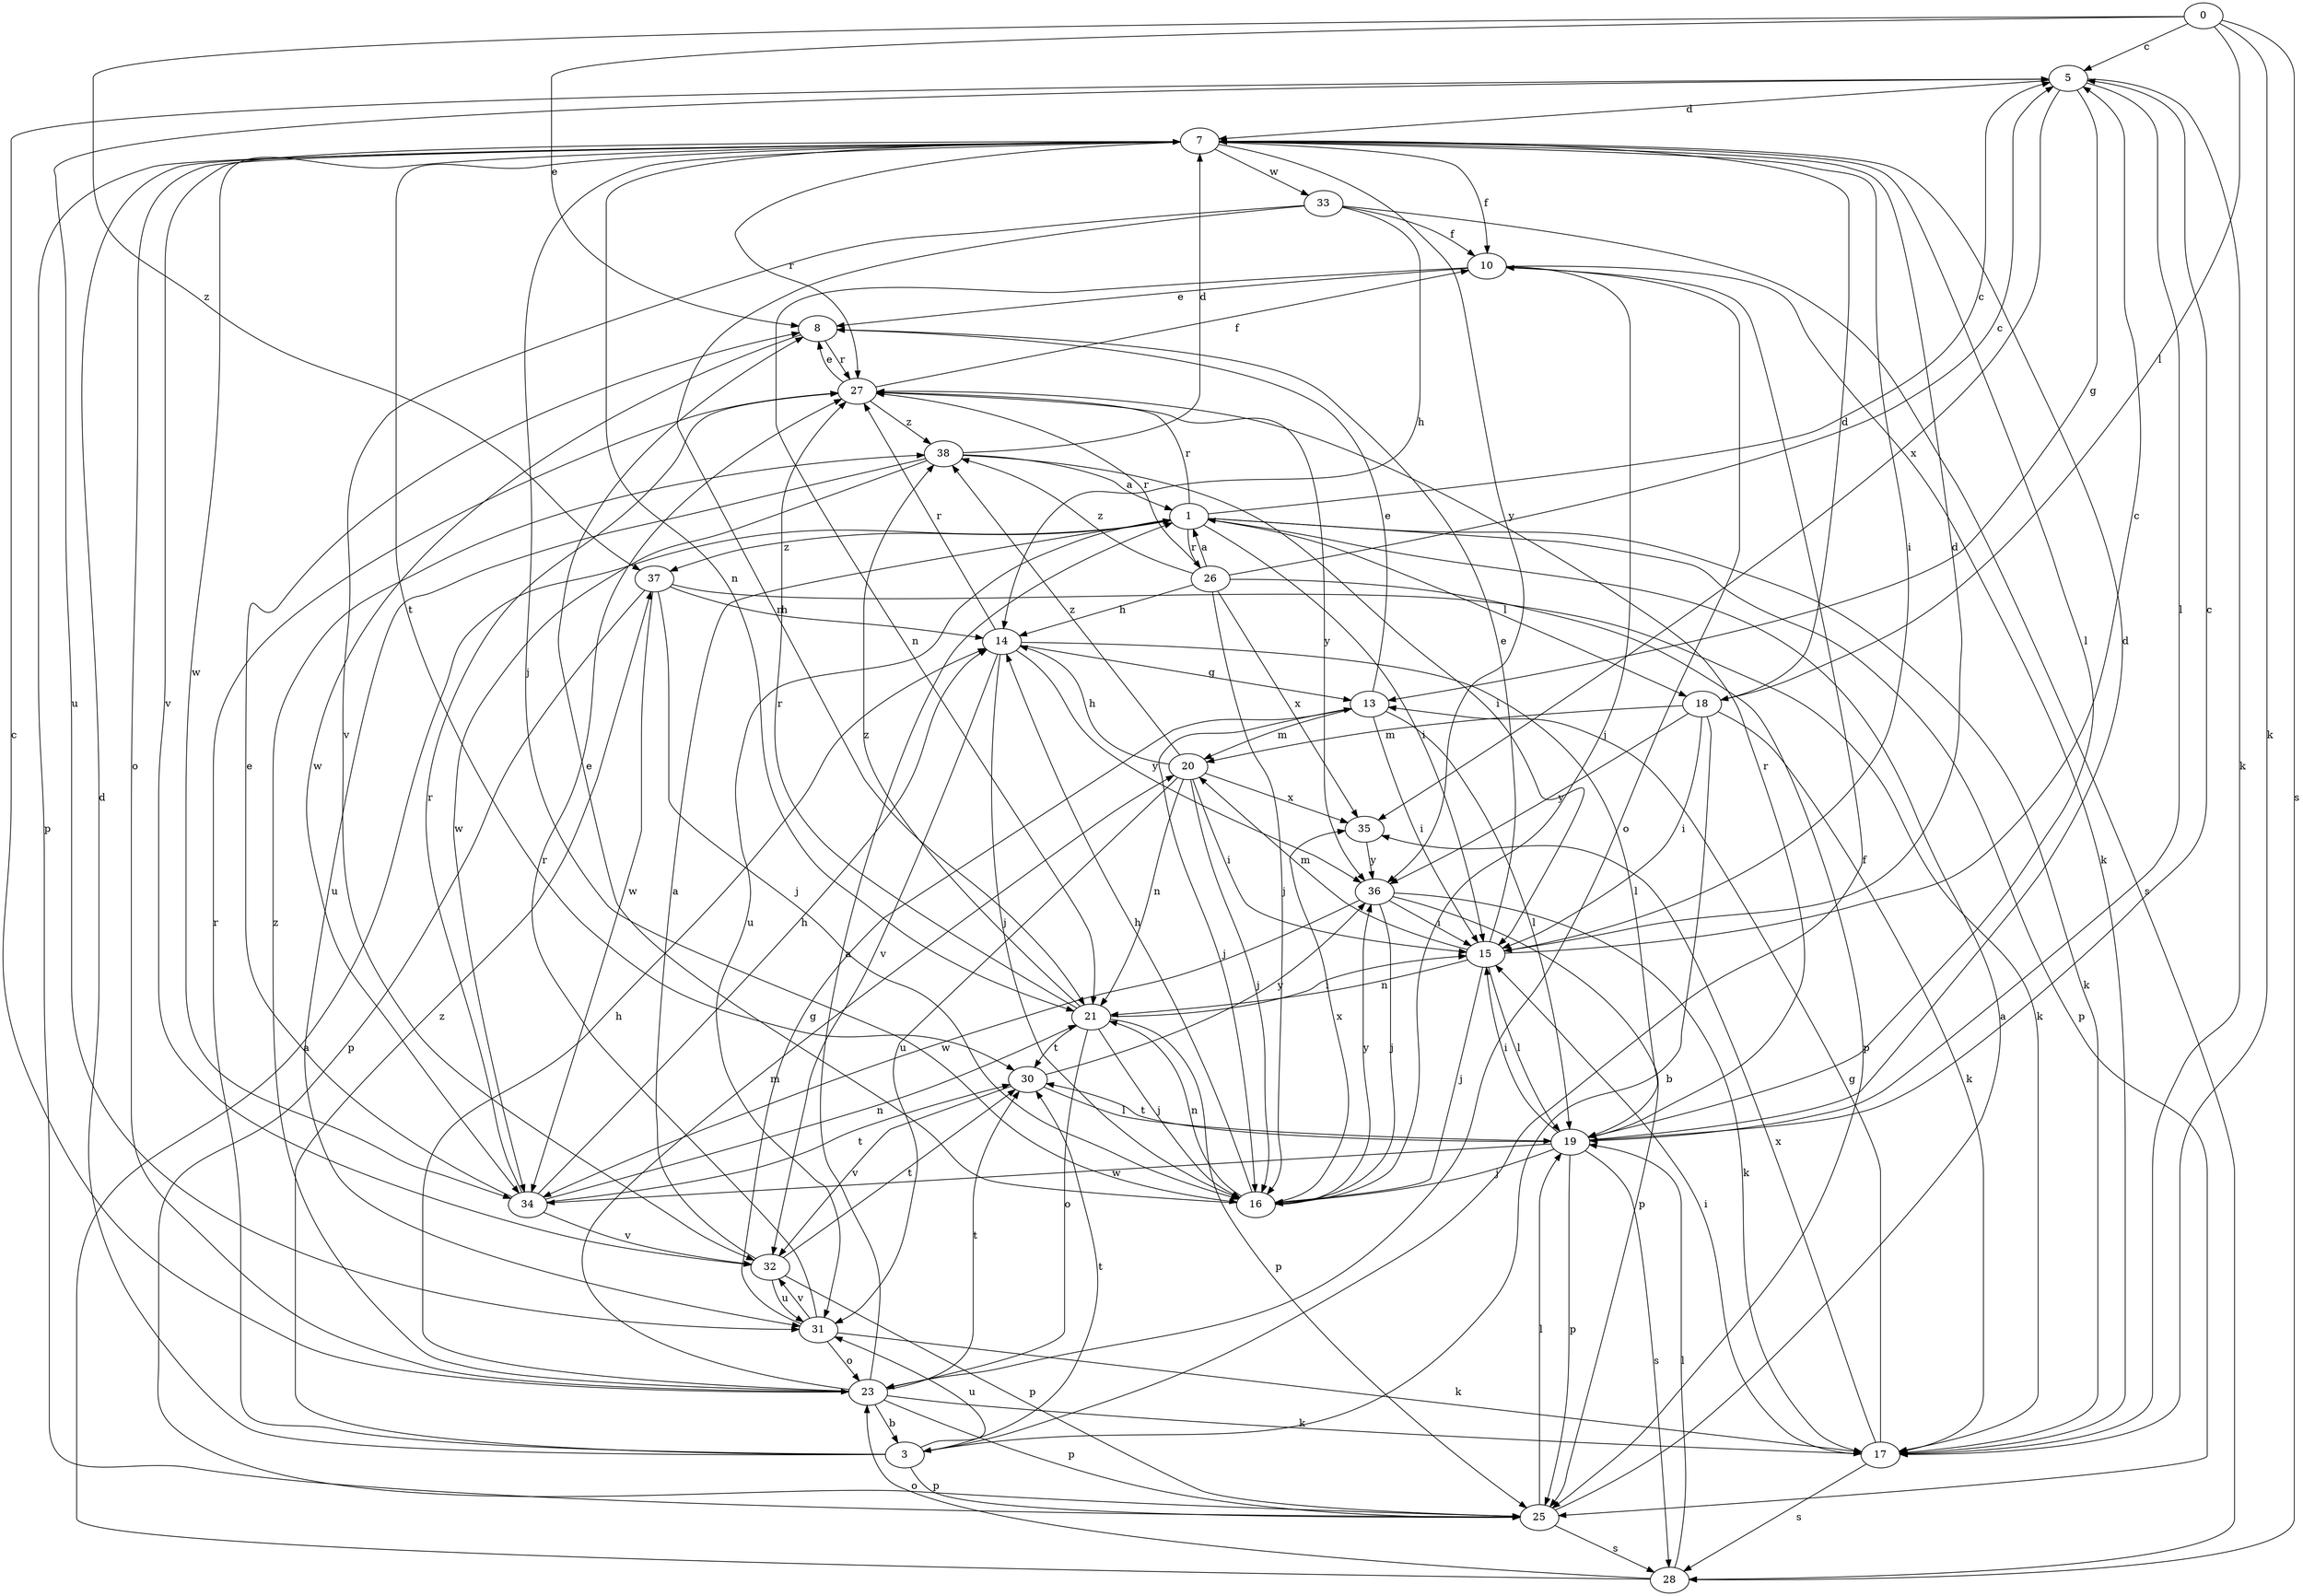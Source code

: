 strict digraph  {
0;
1;
3;
5;
7;
8;
10;
13;
14;
15;
16;
17;
18;
19;
20;
21;
23;
25;
26;
27;
28;
30;
31;
32;
33;
34;
35;
36;
37;
38;
0 -> 5  [label=c];
0 -> 8  [label=e];
0 -> 17  [label=k];
0 -> 18  [label=l];
0 -> 28  [label=s];
0 -> 37  [label=z];
1 -> 5  [label=c];
1 -> 15  [label=i];
1 -> 17  [label=k];
1 -> 18  [label=l];
1 -> 25  [label=p];
1 -> 26  [label=r];
1 -> 27  [label=r];
1 -> 31  [label=u];
1 -> 37  [label=z];
3 -> 7  [label=d];
3 -> 10  [label=f];
3 -> 25  [label=p];
3 -> 27  [label=r];
3 -> 30  [label=t];
3 -> 31  [label=u];
3 -> 37  [label=z];
5 -> 7  [label=d];
5 -> 13  [label=g];
5 -> 17  [label=k];
5 -> 19  [label=l];
5 -> 31  [label=u];
5 -> 35  [label=x];
7 -> 10  [label=f];
7 -> 15  [label=i];
7 -> 16  [label=j];
7 -> 19  [label=l];
7 -> 21  [label=n];
7 -> 23  [label=o];
7 -> 25  [label=p];
7 -> 27  [label=r];
7 -> 30  [label=t];
7 -> 32  [label=v];
7 -> 33  [label=w];
7 -> 34  [label=w];
7 -> 36  [label=y];
8 -> 27  [label=r];
8 -> 34  [label=w];
10 -> 8  [label=e];
10 -> 16  [label=j];
10 -> 17  [label=k];
10 -> 21  [label=n];
10 -> 23  [label=o];
13 -> 8  [label=e];
13 -> 15  [label=i];
13 -> 16  [label=j];
13 -> 19  [label=l];
13 -> 20  [label=m];
14 -> 13  [label=g];
14 -> 16  [label=j];
14 -> 19  [label=l];
14 -> 27  [label=r];
14 -> 32  [label=v];
14 -> 36  [label=y];
15 -> 5  [label=c];
15 -> 7  [label=d];
15 -> 8  [label=e];
15 -> 16  [label=j];
15 -> 19  [label=l];
15 -> 20  [label=m];
15 -> 21  [label=n];
16 -> 8  [label=e];
16 -> 14  [label=h];
16 -> 21  [label=n];
16 -> 35  [label=x];
16 -> 36  [label=y];
17 -> 13  [label=g];
17 -> 15  [label=i];
17 -> 28  [label=s];
17 -> 35  [label=x];
18 -> 3  [label=b];
18 -> 7  [label=d];
18 -> 15  [label=i];
18 -> 17  [label=k];
18 -> 20  [label=m];
18 -> 36  [label=y];
19 -> 5  [label=c];
19 -> 7  [label=d];
19 -> 15  [label=i];
19 -> 16  [label=j];
19 -> 25  [label=p];
19 -> 27  [label=r];
19 -> 28  [label=s];
19 -> 30  [label=t];
19 -> 34  [label=w];
20 -> 14  [label=h];
20 -> 15  [label=i];
20 -> 16  [label=j];
20 -> 21  [label=n];
20 -> 31  [label=u];
20 -> 35  [label=x];
20 -> 38  [label=z];
21 -> 15  [label=i];
21 -> 16  [label=j];
21 -> 23  [label=o];
21 -> 25  [label=p];
21 -> 27  [label=r];
21 -> 30  [label=t];
21 -> 38  [label=z];
23 -> 1  [label=a];
23 -> 3  [label=b];
23 -> 5  [label=c];
23 -> 14  [label=h];
23 -> 17  [label=k];
23 -> 20  [label=m];
23 -> 25  [label=p];
23 -> 30  [label=t];
23 -> 38  [label=z];
25 -> 1  [label=a];
25 -> 19  [label=l];
25 -> 28  [label=s];
26 -> 1  [label=a];
26 -> 5  [label=c];
26 -> 14  [label=h];
26 -> 16  [label=j];
26 -> 25  [label=p];
26 -> 27  [label=r];
26 -> 35  [label=x];
26 -> 38  [label=z];
27 -> 8  [label=e];
27 -> 10  [label=f];
27 -> 36  [label=y];
27 -> 38  [label=z];
28 -> 1  [label=a];
28 -> 19  [label=l];
28 -> 23  [label=o];
30 -> 19  [label=l];
30 -> 32  [label=v];
30 -> 36  [label=y];
31 -> 13  [label=g];
31 -> 17  [label=k];
31 -> 23  [label=o];
31 -> 27  [label=r];
31 -> 32  [label=v];
32 -> 1  [label=a];
32 -> 25  [label=p];
32 -> 30  [label=t];
32 -> 31  [label=u];
33 -> 10  [label=f];
33 -> 14  [label=h];
33 -> 21  [label=n];
33 -> 28  [label=s];
33 -> 32  [label=v];
34 -> 8  [label=e];
34 -> 14  [label=h];
34 -> 21  [label=n];
34 -> 27  [label=r];
34 -> 30  [label=t];
34 -> 32  [label=v];
35 -> 36  [label=y];
36 -> 15  [label=i];
36 -> 16  [label=j];
36 -> 17  [label=k];
36 -> 25  [label=p];
36 -> 34  [label=w];
37 -> 14  [label=h];
37 -> 16  [label=j];
37 -> 17  [label=k];
37 -> 25  [label=p];
37 -> 34  [label=w];
38 -> 1  [label=a];
38 -> 7  [label=d];
38 -> 15  [label=i];
38 -> 31  [label=u];
38 -> 34  [label=w];
}
